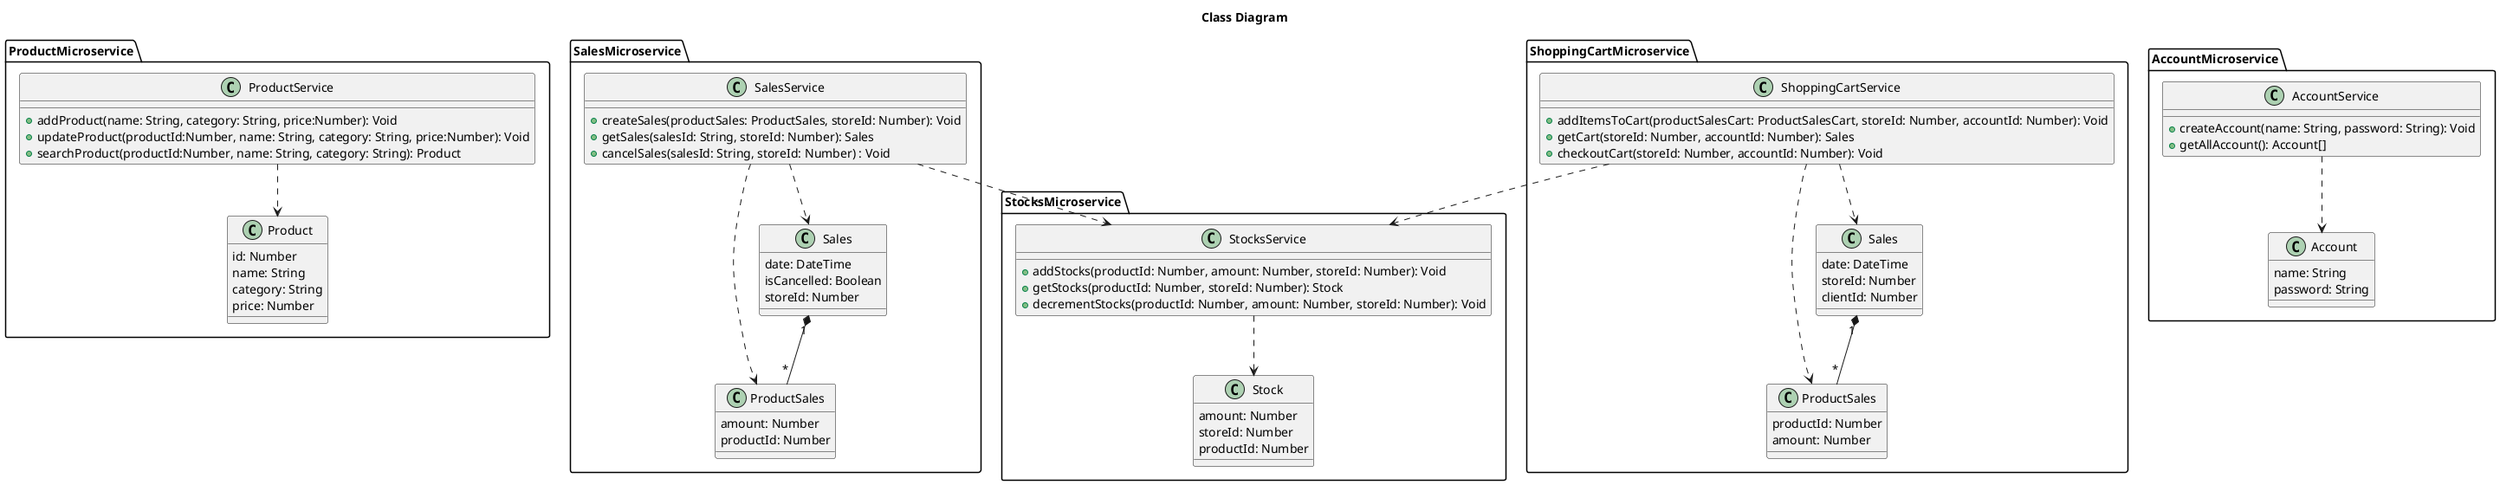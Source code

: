 @startuml class
title Class Diagram


package ProductMicroservice {
    class ProductService {
        + addProduct(name: String, category: String, price:Number): Void
        + updateProduct(productId:Number, name: String, category: String, price:Number): Void
        + searchProduct(productId:Number, name: String, category: String): Product
    }

    class Product {
        id: Number
        name: String
        category: String
        price: Number
    }
}

ProductService ..> Product

package StocksMicroservice {
    class StocksService {
        + addStocks(productId: Number, amount: Number, storeId: Number): Void
        + getStocks(productId: Number, storeId: Number): Stock
        + decrementStocks(productId: Number, amount: Number, storeId: Number): Void
    }

    class Stock {
        amount: Number
        storeId: Number
        productId: Number
    }
}

StocksService ..> Stock


package SalesMicroservice {
    class SalesService {
        + createSales(productSales: ProductSales, storeId: Number): Void
        + getSales(salesId: String, storeId: Number): Sales
        + cancelSales(salesId: String, storeId: Number) : Void
    }
    class ProductSales {
        amount: Number
        productId: Number
    }

    class Sales {
        date: DateTime
        isCancelled: Boolean
        storeId: Number
    }
}

SalesService ..> ProductSales
SalesService ..> Sales
SalesService ..> StocksService

package AccountMicroservice{
    class AccountService {
        + createAccount(name: String, password: String): Void
        + getAllAccount(): Account[]
    }

    class Account {
        name: String
        password: String
    }
}

AccountService ..> Account

package ShoppingCartMicroservice {
    class ShoppingCartService{
        + addItemsToCart(productSalesCart: ProductSalesCart, storeId: Number, accountId: Number): Void
        + getCart(storeId: Number, accountId: Number): Sales
        + checkoutCart(storeId: Number, accountId: Number): Void
    }

    class ProductSalesCart as "ProductSales" {
        productId: Number
        amount: Number
    }

    class SalesCart as "Sales" {
        date: DateTime
        storeId: Number
        clientId: Number
    }
}

ShoppingCartService ..> ProductSalesCart
ShoppingCartService ..> SalesCart
ShoppingCartService ..> StocksService



Sales "1" *-- "*" ProductSales

SalesCart "1" *-- "*" ProductSalesCart


@enduml